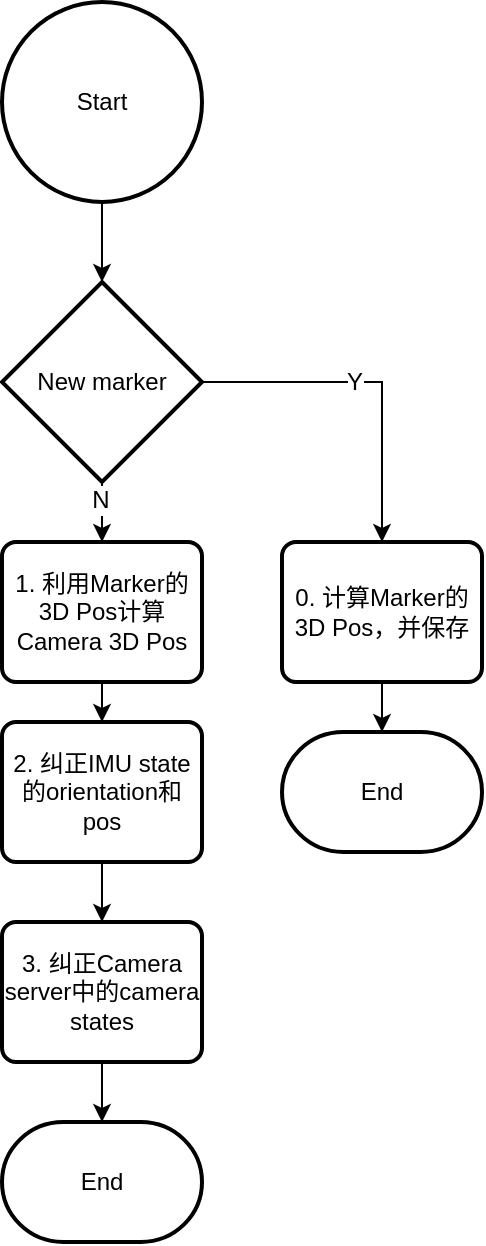 <mxfile version="10.4.9" type="github"><diagram id="FciiEz3-FUWoZQJFEly8" name="Page-1"><mxGraphModel dx="758" dy="463" grid="1" gridSize="10" guides="1" tooltips="1" connect="1" arrows="1" fold="1" page="1" pageScale="1" pageWidth="827" pageHeight="1169" math="0" shadow="0"><root><mxCell id="0"/><mxCell id="1" parent="0"/><mxCell id="gA_MAJ_T10HByLL0X9pm-5" value="" style="edgeStyle=orthogonalEdgeStyle;rounded=0;orthogonalLoop=1;jettySize=auto;html=1;" edge="1" parent="1" source="gA_MAJ_T10HByLL0X9pm-1" target="gA_MAJ_T10HByLL0X9pm-4"><mxGeometry relative="1" as="geometry"/></mxCell><mxCell id="gA_MAJ_T10HByLL0X9pm-1" value="1. 利用Marker的3D Pos计算Camera 3D Pos" style="rounded=1;whiteSpace=wrap;html=1;absoluteArcSize=1;arcSize=14;strokeWidth=2;" vertex="1" parent="1"><mxGeometry x="200" y="350" width="100" height="70" as="geometry"/></mxCell><mxCell id="gA_MAJ_T10HByLL0X9pm-7" value="" style="edgeStyle=orthogonalEdgeStyle;rounded=0;orthogonalLoop=1;jettySize=auto;html=1;" edge="1" parent="1" source="gA_MAJ_T10HByLL0X9pm-4" target="gA_MAJ_T10HByLL0X9pm-6"><mxGeometry relative="1" as="geometry"/></mxCell><mxCell id="gA_MAJ_T10HByLL0X9pm-4" value="2. 纠正IMU state的orientation和pos" style="rounded=1;whiteSpace=wrap;html=1;absoluteArcSize=1;arcSize=14;strokeWidth=2;" vertex="1" parent="1"><mxGeometry x="200" y="440" width="100" height="70" as="geometry"/></mxCell><mxCell id="gA_MAJ_T10HByLL0X9pm-14" value="" style="edgeStyle=orthogonalEdgeStyle;rounded=0;orthogonalLoop=1;jettySize=auto;html=1;" edge="1" parent="1" source="gA_MAJ_T10HByLL0X9pm-6" target="gA_MAJ_T10HByLL0X9pm-13"><mxGeometry relative="1" as="geometry"/></mxCell><mxCell id="gA_MAJ_T10HByLL0X9pm-6" value="3. 纠正Camera server中的camera states" style="rounded=1;whiteSpace=wrap;html=1;absoluteArcSize=1;arcSize=14;strokeWidth=2;" vertex="1" parent="1"><mxGeometry x="200" y="540" width="100" height="70" as="geometry"/></mxCell><mxCell id="gA_MAJ_T10HByLL0X9pm-3" value="" style="edgeStyle=orthogonalEdgeStyle;rounded=0;orthogonalLoop=1;jettySize=auto;html=1;" edge="1" parent="1" source="gA_MAJ_T10HByLL0X9pm-2" target="gA_MAJ_T10HByLL0X9pm-1"><mxGeometry relative="1" as="geometry"/></mxCell><mxCell id="gA_MAJ_T10HByLL0X9pm-12" value="N" style="text;html=1;resizable=0;points=[];align=center;verticalAlign=middle;labelBackgroundColor=#ffffff;" vertex="1" connectable="0" parent="gA_MAJ_T10HByLL0X9pm-3"><mxGeometry x="0.2" y="1" relative="1" as="geometry"><mxPoint x="-2" y="-1" as="offset"/></mxGeometry></mxCell><mxCell id="gA_MAJ_T10HByLL0X9pm-9" value="" style="edgeStyle=orthogonalEdgeStyle;rounded=0;orthogonalLoop=1;jettySize=auto;html=1;entryX=0.5;entryY=0;entryDx=0;entryDy=0;" edge="1" parent="1" source="gA_MAJ_T10HByLL0X9pm-2" target="gA_MAJ_T10HByLL0X9pm-10"><mxGeometry relative="1" as="geometry"><mxPoint x="380" y="270" as="targetPoint"/></mxGeometry></mxCell><mxCell id="gA_MAJ_T10HByLL0X9pm-11" value="Y" style="text;html=1;resizable=0;points=[];align=center;verticalAlign=middle;labelBackgroundColor=#ffffff;" vertex="1" connectable="0" parent="gA_MAJ_T10HByLL0X9pm-9"><mxGeometry x="-0.106" relative="1" as="geometry"><mxPoint as="offset"/></mxGeometry></mxCell><mxCell id="gA_MAJ_T10HByLL0X9pm-2" value="New marker" style="strokeWidth=2;html=1;shape=mxgraph.flowchart.decision;whiteSpace=wrap;" vertex="1" parent="1"><mxGeometry x="200" y="220" width="100" height="100" as="geometry"/></mxCell><mxCell id="gA_MAJ_T10HByLL0X9pm-16" value="" style="edgeStyle=orthogonalEdgeStyle;rounded=0;orthogonalLoop=1;jettySize=auto;html=1;" edge="1" parent="1" source="gA_MAJ_T10HByLL0X9pm-10" target="gA_MAJ_T10HByLL0X9pm-15"><mxGeometry relative="1" as="geometry"/></mxCell><mxCell id="gA_MAJ_T10HByLL0X9pm-10" value="0. 计算Marker的3D Pos，并保存" style="rounded=1;whiteSpace=wrap;html=1;absoluteArcSize=1;arcSize=14;strokeWidth=2;" vertex="1" parent="1"><mxGeometry x="340" y="350" width="100" height="70" as="geometry"/></mxCell><mxCell id="gA_MAJ_T10HByLL0X9pm-13" value="End" style="strokeWidth=2;html=1;shape=mxgraph.flowchart.terminator;whiteSpace=wrap;" vertex="1" parent="1"><mxGeometry x="200" y="640" width="100" height="60" as="geometry"/></mxCell><mxCell id="gA_MAJ_T10HByLL0X9pm-15" value="End" style="strokeWidth=2;html=1;shape=mxgraph.flowchart.terminator;whiteSpace=wrap;" vertex="1" parent="1"><mxGeometry x="340" y="445" width="100" height="60" as="geometry"/></mxCell><mxCell id="gA_MAJ_T10HByLL0X9pm-18" value="" style="edgeStyle=orthogonalEdgeStyle;rounded=0;orthogonalLoop=1;jettySize=auto;html=1;" edge="1" parent="1" source="gA_MAJ_T10HByLL0X9pm-17" target="gA_MAJ_T10HByLL0X9pm-2"><mxGeometry relative="1" as="geometry"/></mxCell><mxCell id="gA_MAJ_T10HByLL0X9pm-17" value="Start" style="strokeWidth=2;html=1;shape=mxgraph.flowchart.start_2;whiteSpace=wrap;" vertex="1" parent="1"><mxGeometry x="200" y="80" width="100" height="100" as="geometry"/></mxCell></root></mxGraphModel></diagram></mxfile>